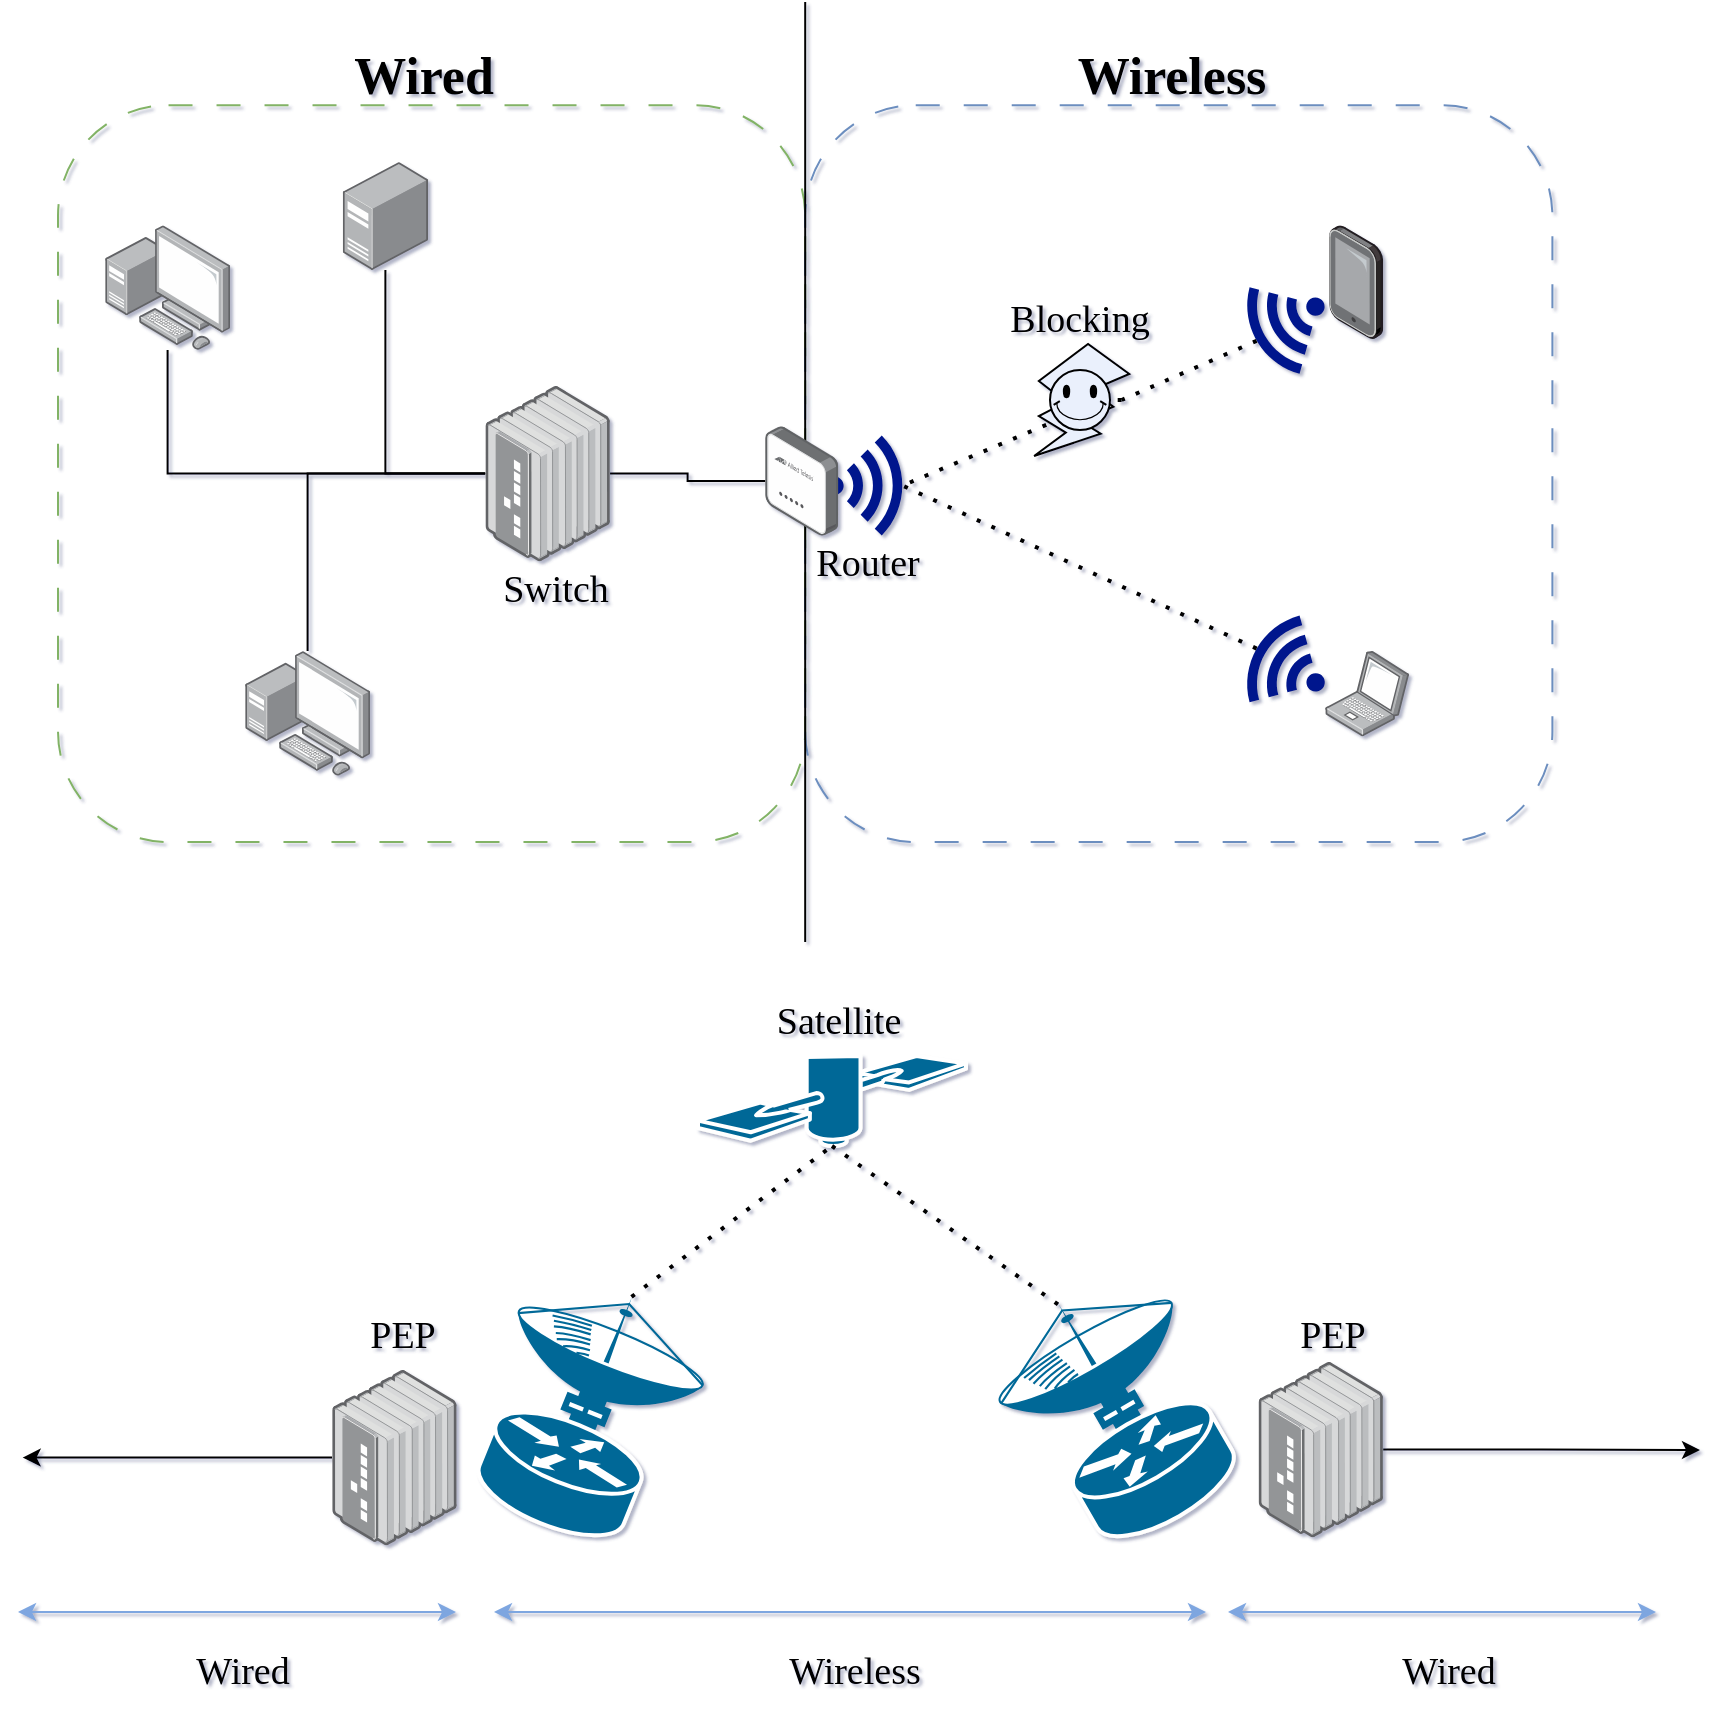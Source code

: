 <mxfile version="20.8.16" type="device"><diagram name="Page-1" id="1olNqzpC27mzoXp61V5Q"><mxGraphModel dx="2420" dy="949" grid="0" gridSize="10" guides="1" tooltips="1" connect="1" arrows="1" fold="1" page="1" pageScale="1" pageWidth="827" pageHeight="1169" background="none" math="0" shadow="1"><root><mxCell id="0"/><mxCell id="1" parent="0"/><mxCell id="FMXbqFD4dLwiQLL6qHg1-26" value="" style="rounded=1;whiteSpace=wrap;html=1;fillColor=none;strokeColor=#82b366;dashed=1;dashPattern=12 12;shadow=0;" parent="1" vertex="1"><mxGeometry x="18.0" y="78.6" width="373.6" height="368.4" as="geometry"/></mxCell><mxCell id="FMXbqFD4dLwiQLL6qHg1-25" value="" style="rounded=1;whiteSpace=wrap;html=1;fillColor=none;strokeColor=#6c8ebf;dashed=1;dashPattern=12 12;glass=0;shadow=0;" parent="1" vertex="1"><mxGeometry x="391.6" y="78.6" width="373.6" height="368.4" as="geometry"/></mxCell><mxCell id="FMXbqFD4dLwiQLL6qHg1-3" value="" style="points=[];aspect=fixed;html=1;align=center;shadow=0;dashed=0;image;image=img/lib/allied_telesis/computer_and_terminals/Personal_Computer_with_Server.svg;" parent="1" vertex="1"><mxGeometry x="111.6" y="351.5" width="62.4" height="62.4" as="geometry"/></mxCell><mxCell id="FMXbqFD4dLwiQLL6qHg1-4" value="" style="points=[];aspect=fixed;html=1;align=center;shadow=0;dashed=0;image;image=img/lib/allied_telesis/computer_and_terminals/Tablet.svg;" parent="1" vertex="1"><mxGeometry x="653.6" y="138.6" width="27" height="57" as="geometry"/></mxCell><mxCell id="FMXbqFD4dLwiQLL6qHg1-5" value="" style="points=[];aspect=fixed;html=1;align=center;shadow=0;dashed=0;image;image=img/lib/allied_telesis/computer_and_terminals/Laptop.svg;" parent="1" vertex="1"><mxGeometry x="651.6" y="351.5" width="42" height="42.6" as="geometry"/></mxCell><mxCell id="FMXbqFD4dLwiQLL6qHg1-6" value="" style="points=[];aspect=fixed;html=1;align=center;shadow=0;dashed=0;image;image=img/lib/allied_telesis/computer_and_terminals/Server_Desktop.svg;" parent="1" vertex="1"><mxGeometry x="160.4" y="107" width="42.6" height="54" as="geometry"/></mxCell><mxCell id="FMXbqFD4dLwiQLL6qHg1-7" value="" style="points=[];aspect=fixed;html=1;align=center;shadow=0;dashed=0;image;image=img/lib/allied_telesis/computer_and_terminals/Personal_Computer_with_Server.svg;" parent="1" vertex="1"><mxGeometry x="41.6" y="138.6" width="62.4" height="62.4" as="geometry"/></mxCell><mxCell id="FMXbqFD4dLwiQLL6qHg1-19" value="" style="edgeStyle=orthogonalEdgeStyle;rounded=0;orthogonalLoop=1;jettySize=auto;html=1;endArrow=none;endFill=0;" parent="1" source="FMXbqFD4dLwiQLL6qHg1-8" target="FMXbqFD4dLwiQLL6qHg1-3" edge="1"><mxGeometry relative="1" as="geometry"/></mxCell><mxCell id="FMXbqFD4dLwiQLL6qHg1-20" style="edgeStyle=orthogonalEdgeStyle;rounded=0;orthogonalLoop=1;jettySize=auto;html=1;endArrow=none;endFill=0;" parent="1" source="FMXbqFD4dLwiQLL6qHg1-8" target="FMXbqFD4dLwiQLL6qHg1-6" edge="1"><mxGeometry relative="1" as="geometry"/></mxCell><mxCell id="FMXbqFD4dLwiQLL6qHg1-21" style="edgeStyle=orthogonalEdgeStyle;rounded=0;orthogonalLoop=1;jettySize=auto;html=1;endArrow=none;endFill=0;" parent="1" source="FMXbqFD4dLwiQLL6qHg1-8" target="FMXbqFD4dLwiQLL6qHg1-9" edge="1"><mxGeometry relative="1" as="geometry"/></mxCell><mxCell id="FMXbqFD4dLwiQLL6qHg1-22" style="edgeStyle=orthogonalEdgeStyle;rounded=0;orthogonalLoop=1;jettySize=auto;html=1;endArrow=none;endFill=0;" parent="1" source="FMXbqFD4dLwiQLL6qHg1-8" target="FMXbqFD4dLwiQLL6qHg1-7" edge="1"><mxGeometry relative="1" as="geometry"/></mxCell><mxCell id="FMXbqFD4dLwiQLL6qHg1-8" value="" style="points=[];aspect=fixed;html=1;align=center;shadow=0;dashed=0;image;image=img/lib/allied_telesis/switch/Industrial_Ethernet_IE200.svg;" parent="1" vertex="1"><mxGeometry x="231.6" y="219.0" width="62.44" height="87.6" as="geometry"/></mxCell><mxCell id="FMXbqFD4dLwiQLL6qHg1-10" value="" style="shape=mxgraph.cisco.wireless.ground_terminal;sketch=0;html=1;pointerEvents=1;dashed=0;fillColor=#036897;strokeColor=#ffffff;strokeWidth=2;verticalLabelPosition=bottom;verticalAlign=top;align=center;outlineConnect=0;rotation=-30;" parent="1" vertex="1"><mxGeometry x="499" y="670" width="99" height="122" as="geometry"/></mxCell><mxCell id="FMXbqFD4dLwiQLL6qHg1-12" value="" style="shape=mxgraph.cisco.wireless.satellite;sketch=0;html=1;pointerEvents=1;dashed=0;fillColor=#036897;strokeColor=#ffffff;strokeWidth=2;verticalLabelPosition=bottom;verticalAlign=top;align=center;outlineConnect=0;" parent="1" vertex="1"><mxGeometry x="338" y="554" width="134" height="45" as="geometry"/></mxCell><mxCell id="FMXbqFD4dLwiQLL6qHg1-13" value="" style="shape=mxgraph.cisco.wireless.ground_terminal;sketch=0;html=1;pointerEvents=1;dashed=0;fillColor=#036897;strokeColor=#ffffff;strokeWidth=2;verticalLabelPosition=bottom;verticalAlign=top;align=center;outlineConnect=0;rotation=22;" parent="1" vertex="1"><mxGeometry x="232.4" y="670" width="99" height="122" as="geometry"/></mxCell><mxCell id="FMXbqFD4dLwiQLL6qHg1-14" value="" style="sketch=0;aspect=fixed;pointerEvents=1;shadow=0;dashed=0;html=1;strokeColor=none;labelPosition=center;verticalLabelPosition=bottom;verticalAlign=top;align=center;fillColor=#00188D;shape=mxgraph.mscae.enterprise.wireless_connection" parent="1" vertex="1"><mxGeometry x="401.6" y="243.8" width="42" height="50" as="geometry"/></mxCell><mxCell id="FMXbqFD4dLwiQLL6qHg1-15" value="" style="sketch=0;aspect=fixed;pointerEvents=1;shadow=0;dashed=0;html=1;strokeColor=none;labelPosition=center;verticalLabelPosition=bottom;verticalAlign=top;align=center;fillColor=#00188D;shape=mxgraph.mscae.enterprise.wireless_connection;rotation=-150;" parent="1" vertex="1"><mxGeometry x="611.6" y="334.1" width="42" height="50" as="geometry"/></mxCell><mxCell id="FMXbqFD4dLwiQLL6qHg1-16" value="" style="sketch=0;aspect=fixed;pointerEvents=1;shadow=0;dashed=0;html=1;strokeColor=none;labelPosition=center;verticalLabelPosition=bottom;verticalAlign=top;align=center;fillColor=#00188D;shape=mxgraph.mscae.enterprise.wireless_connection;rotation=-210;" parent="1" vertex="1"><mxGeometry x="611.6" y="162.6" width="42" height="50" as="geometry"/></mxCell><mxCell id="FMXbqFD4dLwiQLL6qHg1-23" value="" style="endArrow=none;dashed=1;html=1;dashPattern=1 3;strokeWidth=2;rounded=0;entryX=0.92;entryY=0.5;entryDx=0;entryDy=0;entryPerimeter=0;exitX=0.92;exitY=0.5;exitDx=0;exitDy=0;exitPerimeter=0;startArrow=none;" parent="1" source="FMXbqFD4dLwiQLL6qHg1-33" target="FMXbqFD4dLwiQLL6qHg1-14" edge="1"><mxGeometry width="50" height="50" relative="1" as="geometry"><mxPoint x="251.6" y="431.5" as="sourcePoint"/><mxPoint x="301.6" y="381.5" as="targetPoint"/></mxGeometry></mxCell><mxCell id="FMXbqFD4dLwiQLL6qHg1-24" value="" style="endArrow=none;dashed=1;html=1;dashPattern=1 3;strokeWidth=2;rounded=0;entryX=0.92;entryY=0.5;entryDx=0;entryDy=0;entryPerimeter=0;exitX=0.92;exitY=0.5;exitDx=0;exitDy=0;exitPerimeter=0;" parent="1" source="FMXbqFD4dLwiQLL6qHg1-15" target="FMXbqFD4dLwiQLL6qHg1-14" edge="1"><mxGeometry width="50" height="50" relative="1" as="geometry"><mxPoint x="251.6" y="431.5" as="sourcePoint"/><mxPoint x="301.6" y="381.5" as="targetPoint"/></mxGeometry></mxCell><mxCell id="FMXbqFD4dLwiQLL6qHg1-28" value="" style="endArrow=none;dashed=1;html=1;dashPattern=1 3;strokeWidth=2;rounded=0;entryX=0.92;entryY=0.5;entryDx=0;entryDy=0;entryPerimeter=0;exitX=0.92;exitY=0.5;exitDx=0;exitDy=0;exitPerimeter=0;" parent="1" source="FMXbqFD4dLwiQLL6qHg1-16" target="FMXbqFD4dLwiQLL6qHg1-27" edge="1"><mxGeometry width="50" height="50" relative="1" as="geometry"><mxPoint x="599.823" y="179.32" as="sourcePoint"/><mxPoint x="440.24" y="268.8" as="targetPoint"/></mxGeometry></mxCell><mxCell id="FMXbqFD4dLwiQLL6qHg1-27" value="" style="verticalLabelPosition=bottom;verticalAlign=top;html=1;shape=mxgraph.basic.flash;fillColor=#EAF0FC;gradientColor=none;" parent="1" vertex="1"><mxGeometry x="506.05" y="198" width="47.6" height="56" as="geometry"/></mxCell><mxCell id="FMXbqFD4dLwiQLL6qHg1-29" value="&lt;font size=&quot;1&quot; style=&quot;&quot; face=&quot;Times New Roman&quot;&gt;&lt;b style=&quot;font-size: 26px;&quot;&gt;Wireless&lt;/b&gt;&lt;/font&gt;" style="text;html=1;strokeColor=none;fillColor=none;align=center;verticalAlign=middle;whiteSpace=wrap;rounded=0;" parent="1" vertex="1"><mxGeometry x="506.05" y="48.6" width="137.5" height="30" as="geometry"/></mxCell><mxCell id="FMXbqFD4dLwiQLL6qHg1-30" value="&lt;font size=&quot;1&quot; style=&quot;&quot; face=&quot;Times New Roman&quot;&gt;&lt;b style=&quot;font-size: 26px;&quot;&gt;Wired&lt;/b&gt;&lt;/font&gt;" style="text;html=1;strokeColor=none;fillColor=none;align=center;verticalAlign=middle;whiteSpace=wrap;rounded=0;" parent="1" vertex="1"><mxGeometry x="132.45" y="48.6" width="137.5" height="30" as="geometry"/></mxCell><mxCell id="FMXbqFD4dLwiQLL6qHg1-31" value="&lt;span style=&quot;font-size: 19px;&quot;&gt;Router&lt;/span&gt;" style="text;html=1;strokeColor=none;fillColor=none;align=center;verticalAlign=middle;whiteSpace=wrap;rounded=0;fontSize=26;fontFamily=Times New Roman;" parent="1" vertex="1"><mxGeometry x="347.6" y="293.8" width="150" height="22.9" as="geometry"/></mxCell><mxCell id="FMXbqFD4dLwiQLL6qHg1-32" value="&lt;span style=&quot;font-size: 19px;&quot;&gt;Switch&lt;/span&gt;" style="text;html=1;strokeColor=none;fillColor=none;align=center;verticalAlign=middle;whiteSpace=wrap;rounded=0;fontSize=26;fontFamily=Times New Roman;" parent="1" vertex="1"><mxGeometry x="191.6" y="306.6" width="150" height="22.9" as="geometry"/></mxCell><mxCell id="FMXbqFD4dLwiQLL6qHg1-34" value="" style="endArrow=none;dashed=1;html=1;dashPattern=1 3;strokeWidth=2;rounded=0;entryX=0.92;entryY=0.5;entryDx=0;entryDy=0;entryPerimeter=0;exitX=0.92;exitY=0.5;exitDx=0;exitDy=0;exitPerimeter=0;startArrow=none;" parent="1" source="FMXbqFD4dLwiQLL6qHg1-27" target="FMXbqFD4dLwiQLL6qHg1-33" edge="1"><mxGeometry width="50" height="50" relative="1" as="geometry"><mxPoint x="541.6" y="221" as="sourcePoint"/><mxPoint x="440.24" y="268.8" as="targetPoint"/></mxGeometry></mxCell><mxCell id="FMXbqFD4dLwiQLL6qHg1-33" value="" style="verticalLabelPosition=bottom;verticalAlign=top;html=1;shape=mxgraph.basic.smiley;fontFamily=Times New Roman;fontSize=19;fillColor=#EAF0FC;gradientColor=none;" parent="1" vertex="1"><mxGeometry x="514" y="211" width="30" height="30" as="geometry"/></mxCell><mxCell id="FMXbqFD4dLwiQLL6qHg1-35" value="Blocking" style="text;html=1;strokeColor=none;fillColor=none;align=center;verticalAlign=middle;whiteSpace=wrap;rounded=0;fontSize=19;fontFamily=Times New Roman;" parent="1" vertex="1"><mxGeometry x="499" y="171" width="60" height="30" as="geometry"/></mxCell><mxCell id="FMXbqFD4dLwiQLL6qHg1-36" value="" style="endArrow=none;html=1;rounded=0;fontFamily=Times New Roman;fontSize=19;" parent="1" edge="1"><mxGeometry width="50" height="50" relative="1" as="geometry"><mxPoint x="391.6" y="497" as="sourcePoint"/><mxPoint x="391.6" y="27" as="targetPoint"/></mxGeometry></mxCell><mxCell id="FMXbqFD4dLwiQLL6qHg1-9" value="" style="points=[];aspect=fixed;html=1;align=center;shadow=0;dashed=0;image;image=img/lib/allied_telesis/wireless/Access_Point_Indoor.svg;" parent="1" vertex="1"><mxGeometry x="371.6" y="239.2" width="36.6" height="54.6" as="geometry"/></mxCell><mxCell id="TxdeV6y09w0WdgoK5JfC-6" style="edgeStyle=orthogonalEdgeStyle;rounded=0;orthogonalLoop=1;jettySize=auto;html=1;" edge="1" parent="1" source="TxdeV6y09w0WdgoK5JfC-1"><mxGeometry relative="1" as="geometry"><mxPoint x="0.333" y="754.8" as="targetPoint"/></mxGeometry></mxCell><mxCell id="TxdeV6y09w0WdgoK5JfC-1" value="" style="points=[];aspect=fixed;html=1;align=center;shadow=0;dashed=0;image;image=img/lib/allied_telesis/switch/Industrial_Ethernet_IE200.svg;" vertex="1" parent="1"><mxGeometry x="155" y="711" width="62.44" height="87.6" as="geometry"/></mxCell><mxCell id="TxdeV6y09w0WdgoK5JfC-7" style="edgeStyle=orthogonalEdgeStyle;rounded=0;orthogonalLoop=1;jettySize=auto;html=1;" edge="1" parent="1" source="TxdeV6y09w0WdgoK5JfC-5"><mxGeometry relative="1" as="geometry"><mxPoint x="839" y="751" as="targetPoint"/></mxGeometry></mxCell><mxCell id="TxdeV6y09w0WdgoK5JfC-5" value="" style="points=[];aspect=fixed;html=1;align=center;shadow=0;dashed=0;image;image=img/lib/allied_telesis/switch/Industrial_Ethernet_IE200.svg;" vertex="1" parent="1"><mxGeometry x="618.16" y="707" width="62.44" height="87.6" as="geometry"/></mxCell><mxCell id="TxdeV6y09w0WdgoK5JfC-8" value="" style="endArrow=none;dashed=1;html=1;dashPattern=1 3;strokeWidth=2;rounded=0;entryX=0.5;entryY=1;entryDx=0;entryDy=0;entryPerimeter=0;exitX=0.5;exitY=0;exitDx=0;exitDy=0;exitPerimeter=0;" edge="1" parent="1" source="FMXbqFD4dLwiQLL6qHg1-10" target="FMXbqFD4dLwiQLL6qHg1-12"><mxGeometry width="50" height="50" relative="1" as="geometry"><mxPoint x="627.323" y="360.28" as="sourcePoint"/><mxPoint x="450.24" y="278.8" as="targetPoint"/></mxGeometry></mxCell><mxCell id="TxdeV6y09w0WdgoK5JfC-9" value="" style="endArrow=none;dashed=1;html=1;dashPattern=1 3;strokeWidth=2;rounded=0;entryX=0.5;entryY=1;entryDx=0;entryDy=0;entryPerimeter=0;exitX=0.5;exitY=0;exitDx=0;exitDy=0;exitPerimeter=0;" edge="1" parent="1" source="FMXbqFD4dLwiQLL6qHg1-13" target="FMXbqFD4dLwiQLL6qHg1-12"><mxGeometry width="50" height="50" relative="1" as="geometry"><mxPoint x="528.0" y="688.172" as="sourcePoint"/><mxPoint x="429.74" y="586.5" as="targetPoint"/></mxGeometry></mxCell><mxCell id="TxdeV6y09w0WdgoK5JfC-10" value="&lt;font style=&quot;font-size: 19px;&quot; face=&quot;Times New Roman&quot;&gt;PEP&lt;/font&gt;" style="text;html=1;align=center;verticalAlign=middle;resizable=0;points=[];autosize=1;strokeColor=none;fillColor=none;" vertex="1" parent="1"><mxGeometry x="164" y="676" width="51" height="35" as="geometry"/></mxCell><mxCell id="TxdeV6y09w0WdgoK5JfC-11" value="&lt;font style=&quot;font-size: 19px;&quot; face=&quot;Times New Roman&quot;&gt;PEP&lt;/font&gt;" style="text;html=1;align=center;verticalAlign=middle;resizable=0;points=[];autosize=1;strokeColor=none;fillColor=none;" vertex="1" parent="1"><mxGeometry x="629.6" y="676" width="51" height="35" as="geometry"/></mxCell><mxCell id="TxdeV6y09w0WdgoK5JfC-12" value="&lt;font style=&quot;font-size: 19px;&quot; face=&quot;Times New Roman&quot;&gt;Satellite&lt;/font&gt;" style="text;html=1;align=center;verticalAlign=middle;resizable=0;points=[];autosize=1;strokeColor=none;fillColor=none;" vertex="1" parent="1"><mxGeometry x="368" y="519" width="80" height="35" as="geometry"/></mxCell><mxCell id="TxdeV6y09w0WdgoK5JfC-13" value="" style="endArrow=classic;startArrow=classic;html=1;rounded=0;fontFamily=Times New Roman;fontSize=19;strokeColor=#7EA6E0;" edge="1" parent="1"><mxGeometry width="50" height="50" relative="1" as="geometry"><mxPoint x="-2" y="832" as="sourcePoint"/><mxPoint x="217" y="832" as="targetPoint"/></mxGeometry></mxCell><mxCell id="TxdeV6y09w0WdgoK5JfC-14" value="" style="endArrow=classic;startArrow=classic;html=1;rounded=0;fontFamily=Times New Roman;fontSize=19;strokeColor=#7EA6E0;" edge="1" parent="1"><mxGeometry width="50" height="50" relative="1" as="geometry"><mxPoint x="236.0" y="832" as="sourcePoint"/><mxPoint x="592" y="832" as="targetPoint"/></mxGeometry></mxCell><mxCell id="TxdeV6y09w0WdgoK5JfC-15" value="" style="endArrow=classic;startArrow=classic;html=1;rounded=0;fontFamily=Times New Roman;fontSize=19;strokeColor=#7EA6E0;" edge="1" parent="1"><mxGeometry width="50" height="50" relative="1" as="geometry"><mxPoint x="603.0" y="832" as="sourcePoint"/><mxPoint x="817" y="832" as="targetPoint"/></mxGeometry></mxCell><mxCell id="TxdeV6y09w0WdgoK5JfC-16" value="&lt;font style=&quot;font-size: 19px;&quot; face=&quot;Times New Roman&quot;&gt;Wireless&lt;/font&gt;" style="text;html=1;align=center;verticalAlign=middle;resizable=0;points=[];autosize=1;strokeColor=none;fillColor=none;" vertex="1" parent="1"><mxGeometry x="374" y="844" width="84" height="35" as="geometry"/></mxCell><mxCell id="TxdeV6y09w0WdgoK5JfC-17" value="&lt;font style=&quot;font-size: 19px;&quot; face=&quot;Times New Roman&quot;&gt;Wired&lt;/font&gt;" style="text;html=1;align=center;verticalAlign=middle;resizable=0;points=[];autosize=1;strokeColor=none;fillColor=none;" vertex="1" parent="1"><mxGeometry x="680.6" y="844" width="65" height="35" as="geometry"/></mxCell><mxCell id="TxdeV6y09w0WdgoK5JfC-18" value="&lt;font style=&quot;font-size: 19px;&quot; face=&quot;Times New Roman&quot;&gt;Wired&lt;/font&gt;" style="text;html=1;align=center;verticalAlign=middle;resizable=0;points=[];autosize=1;strokeColor=none;fillColor=none;" vertex="1" parent="1"><mxGeometry x="77" y="844" width="65" height="35" as="geometry"/></mxCell></root></mxGraphModel></diagram></mxfile>